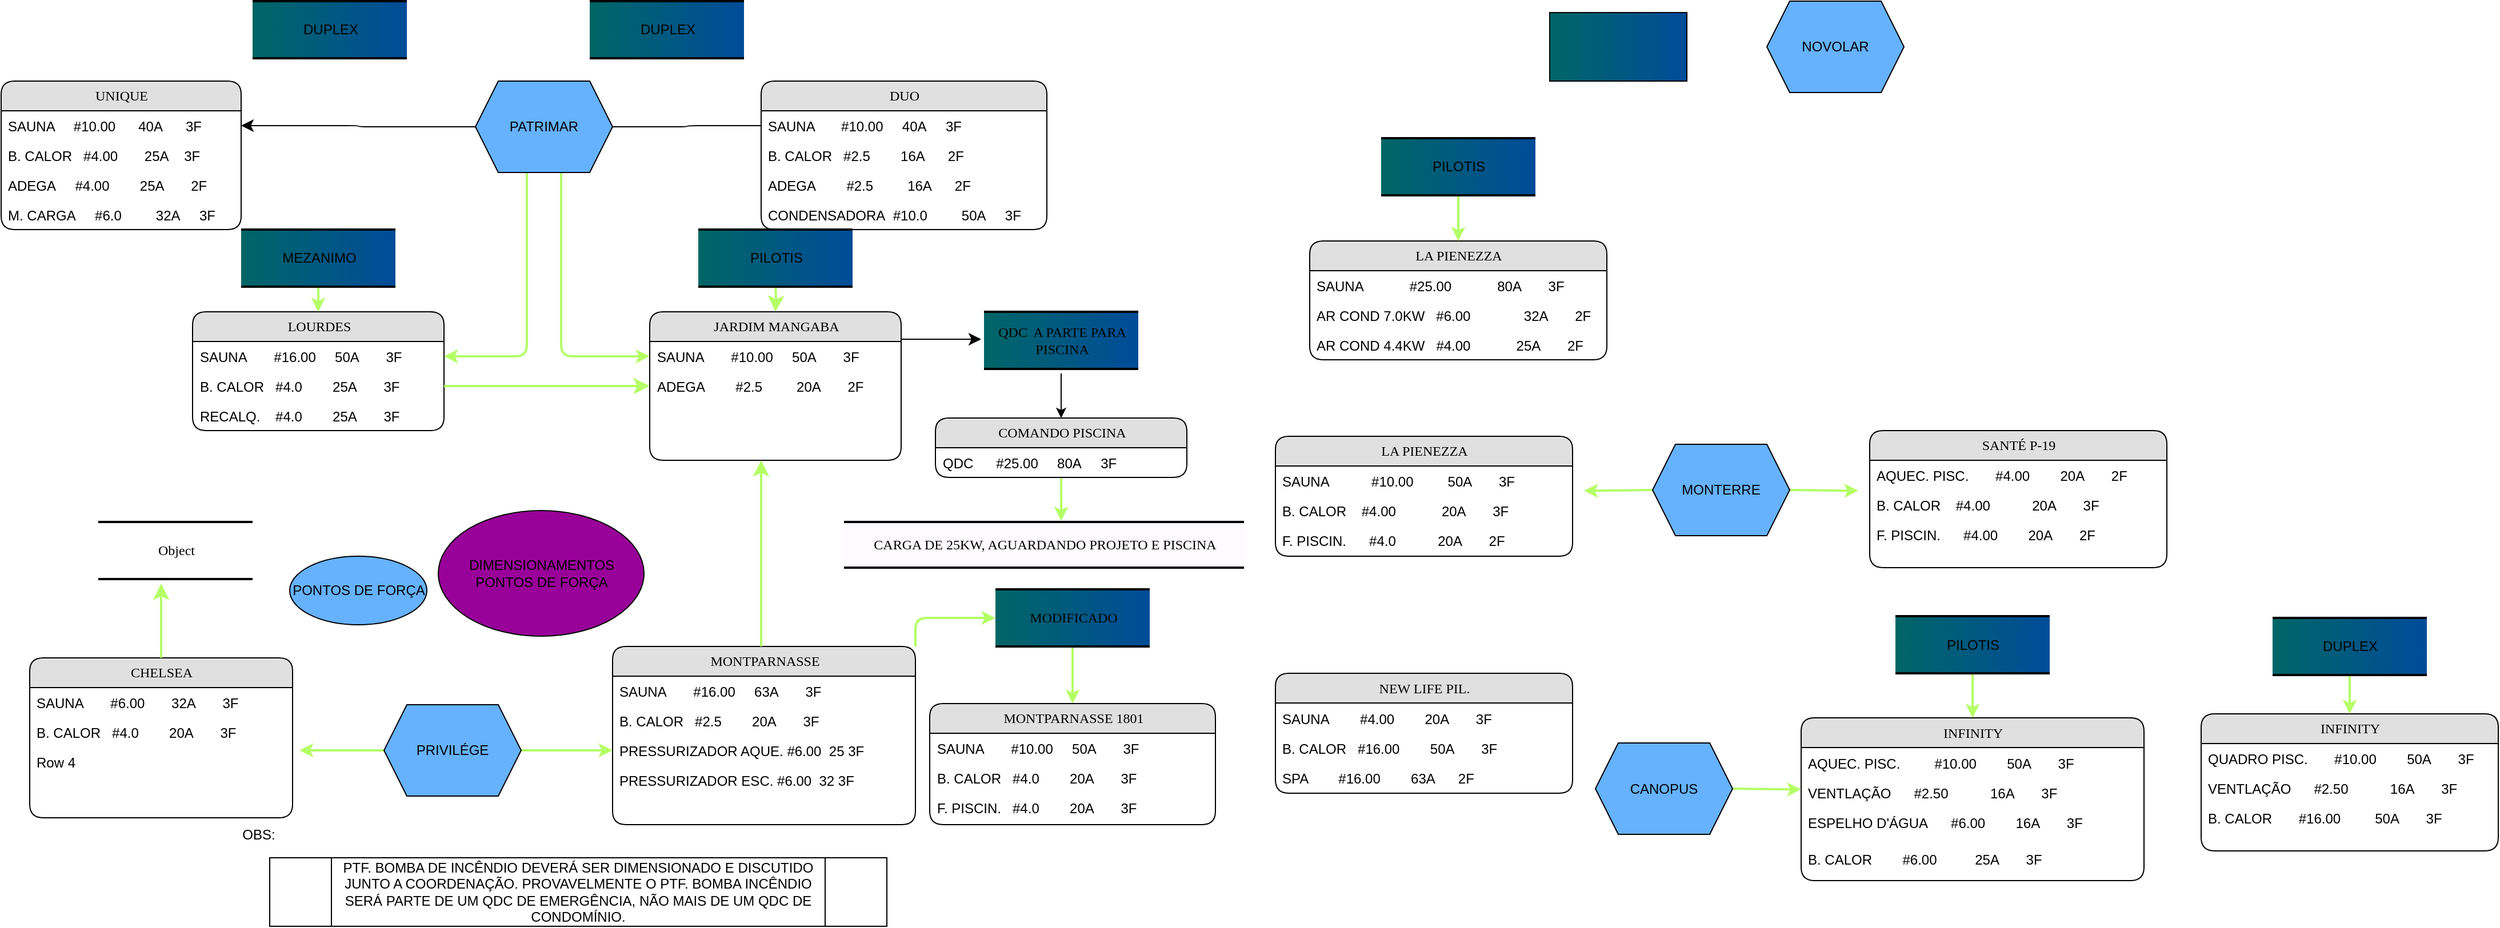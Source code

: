<mxfile version="20.3.6" type="github">
  <diagram name="Page-1" id="b520641d-4fe3-3701-9064-5fc419738815">
    <mxGraphModel dx="1382" dy="774" grid="1" gridSize="10" guides="1" tooltips="1" connect="1" arrows="1" fold="1" page="1" pageScale="1" pageWidth="1100" pageHeight="850" background="none" math="0" shadow="0">
      <root>
        <mxCell id="0" />
        <mxCell id="1" parent="0" />
        <mxCell id="2debaab0fafb2da2-10" value="Object" style="html=1;rounded=0;shadow=0;comic=0;labelBackgroundColor=none;strokeWidth=2;fontFamily=Verdana;fontSize=12;align=center;shape=mxgraph.ios7ui.horLines;fontColor=#000000;" parent="1" vertex="1">
          <mxGeometry x="90" y="476" width="135" height="50" as="geometry" />
        </mxCell>
        <mxCell id="21ea969265ad0168-10" value="DUO" style="swimlane;html=1;fontStyle=0;childLayout=stackLayout;horizontal=1;startSize=26;fillColor=#e0e0e0;horizontalStack=0;resizeParent=1;resizeLast=0;collapsible=1;marginBottom=0;swimlaneFillColor=#ffffff;align=center;rounded=1;shadow=0;comic=0;labelBackgroundColor=none;strokeWidth=1;fontFamily=Verdana;fontSize=12;fontColor=#000000;" parent="1" vertex="1">
          <mxGeometry x="670" y="90" width="250" height="130" as="geometry" />
        </mxCell>
        <mxCell id="21ea969265ad0168-11" value="SAUNA&lt;span style=&quot;&quot;&gt; &lt;/span&gt;&amp;nbsp; &amp;nbsp; &amp;nbsp;&lt;span style=&quot;&quot;&gt;&amp;nbsp;&lt;/span&gt;#10.00&amp;nbsp; &amp;nbsp; &amp;nbsp;40A&amp;nbsp;&lt;span style=&quot;white-space: pre;&quot;&gt; &lt;/span&gt;&amp;nbsp;&amp;nbsp;&lt;span style=&quot;&quot;&gt; &lt;/span&gt;3F" style="text;html=1;strokeColor=none;fillColor=none;spacingLeft=4;spacingRight=4;whiteSpace=wrap;overflow=hidden;rotatable=0;points=[[0,0.5],[1,0.5]];portConstraint=eastwest;fontColor=#000000;" parent="21ea969265ad0168-10" vertex="1">
          <mxGeometry y="26" width="250" height="26" as="geometry" />
        </mxCell>
        <mxCell id="21ea969265ad0168-12" value="B. CALOR&amp;nbsp; &amp;nbsp;#2.5&amp;nbsp; &amp;nbsp; &amp;nbsp; &amp;nbsp; 16A&lt;span style=&quot;&quot;&gt;&amp;nbsp; &amp;nbsp; &amp;nbsp; 2&lt;/span&gt;F" style="text;html=1;strokeColor=none;fillColor=none;spacingLeft=4;spacingRight=4;whiteSpace=wrap;overflow=hidden;rotatable=0;points=[[0,0.5],[1,0.5]];portConstraint=eastwest;fontColor=#000000;" parent="21ea969265ad0168-10" vertex="1">
          <mxGeometry y="52" width="250" height="26" as="geometry" />
        </mxCell>
        <mxCell id="21ea969265ad0168-52" value="ADEGA&amp;nbsp;&lt;span style=&quot;&quot;&gt;&amp;nbsp; &amp;nbsp; &amp;nbsp; &amp;nbsp;&lt;/span&gt;&lt;span style=&quot;&quot;&gt;&lt;/span&gt;#2.5&amp;nbsp; &amp;nbsp; &amp;nbsp; &amp;nbsp; &amp;nbsp;16A&amp;nbsp; &amp;nbsp; &amp;nbsp; 2F" style="text;html=1;strokeColor=none;fillColor=none;spacingLeft=4;spacingRight=4;whiteSpace=wrap;overflow=hidden;rotatable=0;points=[[0,0.5],[1,0.5]];portConstraint=eastwest;fontColor=#000000;" parent="21ea969265ad0168-10" vertex="1">
          <mxGeometry y="78" width="250" height="26" as="geometry" />
        </mxCell>
        <mxCell id="21ea969265ad0168-13" value="CONDENSADORA&amp;nbsp;&lt;span style=&quot;&quot;&gt; &lt;/span&gt;#10.0&amp;nbsp; &amp;nbsp; &amp;nbsp; &amp;nbsp; &amp;nbsp;50A&amp;nbsp; &amp;nbsp; &amp;nbsp;3F" style="text;html=1;strokeColor=none;fillColor=none;spacingLeft=4;spacingRight=4;whiteSpace=wrap;overflow=hidden;rotatable=0;points=[[0,0.5],[1,0.5]];portConstraint=eastwest;fontColor=#000000;" parent="21ea969265ad0168-10" vertex="1">
          <mxGeometry y="104" width="250" height="26" as="geometry" />
        </mxCell>
        <mxCell id="21ea969265ad0168-6" value="UNIQUE" style="swimlane;html=1;fontStyle=0;childLayout=stackLayout;horizontal=1;startSize=26;fillColor=#e0e0e0;horizontalStack=0;resizeParent=1;resizeLast=0;collapsible=1;marginBottom=0;swimlaneFillColor=#ffffff;align=center;rounded=1;shadow=0;comic=0;labelBackgroundColor=none;strokeWidth=1;fontFamily=Verdana;fontSize=12;fontColor=#000000;" parent="1" vertex="1">
          <mxGeometry x="5" y="90" width="210" height="130" as="geometry">
            <mxRectangle x="160" y="74" width="90" height="30" as="alternateBounds" />
          </mxGeometry>
        </mxCell>
        <mxCell id="21ea969265ad0168-7" value="SAUNA&lt;span style=&quot;white-space: pre;&quot;&gt; &lt;/span&gt;&amp;nbsp;&lt;span style=&quot;white-space: pre;&quot;&gt; &lt;/span&gt;&lt;span style=&quot;white-space: pre;&quot;&gt; &lt;/span&gt;&lt;span style=&quot;white-space: pre;&quot;&gt; &lt;/span&gt;#10.00&amp;nbsp; &amp;nbsp; &amp;nbsp; 40A&amp;nbsp; &amp;nbsp; &amp;nbsp;&lt;span style=&quot;white-space: pre;&quot;&gt; &lt;/span&gt;3F" style="text;html=1;strokeColor=none;fillColor=none;spacingLeft=4;spacingRight=4;whiteSpace=wrap;overflow=hidden;rotatable=0;points=[[0,0.5],[1,0.5]];portConstraint=eastwest;fontColor=#000000;" parent="21ea969265ad0168-6" vertex="1">
          <mxGeometry y="26" width="210" height="26" as="geometry" />
        </mxCell>
        <mxCell id="21ea969265ad0168-8" value="B. CALOR&lt;span style=&quot;white-space: pre;&quot;&gt; &lt;span style=&quot;white-space: pre;&quot;&gt; &lt;/span&gt; &lt;/span&gt;#4.00&amp;nbsp; &amp;nbsp;&lt;span style=&quot;white-space: pre;&quot;&gt; &lt;/span&gt;&amp;nbsp; &amp;nbsp;25A&amp;nbsp;&lt;span style=&quot;white-space: pre;&quot;&gt;  &lt;span style=&quot;white-space: pre;&quot;&gt; &lt;/span&gt;&lt;/span&gt;3F" style="text;html=1;strokeColor=none;fillColor=none;spacingLeft=4;spacingRight=4;whiteSpace=wrap;overflow=hidden;rotatable=0;points=[[0,0.5],[1,0.5]];portConstraint=eastwest;fontColor=#000000;" parent="21ea969265ad0168-6" vertex="1">
          <mxGeometry y="52" width="210" height="26" as="geometry" />
        </mxCell>
        <mxCell id="21ea969265ad0168-9" value="ADEGA&amp;nbsp;&lt;span style=&quot;white-space: pre;&quot;&gt; &lt;span style=&quot;white-space: pre;&quot;&gt; &lt;/span&gt;&lt;span style=&quot;white-space: pre;&quot;&gt; &lt;/span&gt;&lt;/span&gt;&lt;span style=&quot;white-space: pre;&quot;&gt; &lt;/span&gt;#4.00&amp;nbsp; &amp;nbsp; &amp;nbsp; &amp;nbsp; 25A&amp;nbsp; &amp;nbsp; &amp;nbsp; &amp;nbsp;2F" style="text;html=1;strokeColor=none;fillColor=none;spacingLeft=4;spacingRight=4;whiteSpace=wrap;overflow=hidden;rotatable=0;points=[[0,0.5],[1,0.5]];portConstraint=eastwest;fontColor=#000000;" parent="21ea969265ad0168-6" vertex="1">
          <mxGeometry y="78" width="210" height="26" as="geometry" />
        </mxCell>
        <mxCell id="iB148q3Q0pq7KRZTCYRV-2" value="M. CARGA&amp;nbsp;&lt;span style=&quot;white-space: pre;&quot;&gt; &lt;/span&gt;&amp;nbsp;&lt;span style=&quot;white-space: pre;&quot;&gt; &lt;/span&gt;&amp;nbsp;#6.0&amp;nbsp; &amp;nbsp; &amp;nbsp;&lt;span style=&quot;white-space: pre;&quot;&gt; &lt;/span&gt;&amp;nbsp; &amp;nbsp;32A&amp;nbsp; &amp;nbsp; &lt;span style=&quot;white-space: pre;&quot;&gt; &lt;/span&gt;3F" style="text;html=1;strokeColor=none;fillColor=none;spacingLeft=4;spacingRight=4;whiteSpace=wrap;overflow=hidden;rotatable=0;points=[[0,0.5],[1,0.5]];portConstraint=eastwest;fontColor=#000000;" parent="21ea969265ad0168-6" vertex="1">
          <mxGeometry y="104" width="210" height="26" as="geometry" />
        </mxCell>
        <mxCell id="21ea969265ad0168-14" value="LOURDES" style="swimlane;html=1;fontStyle=0;childLayout=stackLayout;horizontal=1;startSize=26;fillColor=#e0e0e0;horizontalStack=0;resizeParent=1;resizeLast=0;collapsible=1;marginBottom=0;swimlaneFillColor=#ffffff;align=center;rounded=1;shadow=0;comic=0;labelBackgroundColor=none;strokeWidth=1;fontFamily=Verdana;fontSize=12;fontColor=#000000;" parent="1" vertex="1">
          <mxGeometry x="172.5" y="292" width="220" height="104" as="geometry" />
        </mxCell>
        <mxCell id="21ea969265ad0168-15" value="SAUNA&amp;nbsp;&amp;nbsp; &amp;nbsp; &amp;nbsp;&amp;nbsp;#16.00&amp;nbsp; &amp;nbsp; &amp;nbsp;50A&amp;nbsp;&amp;nbsp;&amp;nbsp; &amp;nbsp; &amp;nbsp;3F" style="text;html=1;strokeColor=none;fillColor=none;spacingLeft=4;spacingRight=4;whiteSpace=wrap;overflow=hidden;rotatable=0;points=[[0,0.5],[1,0.5]];portConstraint=eastwest;fontColor=#000000;" parent="21ea969265ad0168-14" vertex="1">
          <mxGeometry y="26" width="220" height="26" as="geometry" />
        </mxCell>
        <mxCell id="21ea969265ad0168-16" value="B. CALOR&amp;nbsp; &amp;nbsp;#4.0&amp;nbsp; &amp;nbsp; &amp;nbsp; &amp;nbsp; 25A&amp;nbsp; &amp;nbsp; &amp;nbsp; &amp;nbsp;3F" style="text;html=1;strokeColor=none;fillColor=none;spacingLeft=4;spacingRight=4;whiteSpace=wrap;overflow=hidden;rotatable=0;points=[[0,0.5],[1,0.5]];portConstraint=eastwest;fontColor=#000000;" parent="21ea969265ad0168-14" vertex="1">
          <mxGeometry y="52" width="220" height="26" as="geometry" />
        </mxCell>
        <mxCell id="21ea969265ad0168-17" value="RECALQ.&amp;nbsp; &amp;nbsp; #4.0&amp;nbsp; &amp;nbsp; &amp;nbsp; &amp;nbsp; 25A&amp;nbsp; &amp;nbsp; &amp;nbsp; &amp;nbsp;3F" style="text;html=1;strokeColor=none;fillColor=none;spacingLeft=4;spacingRight=4;whiteSpace=wrap;overflow=hidden;rotatable=0;points=[[0,0.5],[1,0.5]];portConstraint=eastwest;fontColor=#000000;" parent="21ea969265ad0168-14" vertex="1">
          <mxGeometry y="78" width="220" height="26" as="geometry" />
        </mxCell>
        <mxCell id="21ea969265ad0168-18" value="CHELSEA" style="swimlane;html=1;fontStyle=0;childLayout=stackLayout;horizontal=1;startSize=26;fillColor=#e0e0e0;horizontalStack=0;resizeParent=1;resizeLast=0;collapsible=1;marginBottom=0;swimlaneFillColor=#ffffff;align=center;rounded=1;shadow=0;comic=0;labelBackgroundColor=none;strokeWidth=1;fontFamily=Verdana;fontSize=12;fontColor=#000000;" parent="1" vertex="1">
          <mxGeometry x="30" y="595" width="230" height="140" as="geometry" />
        </mxCell>
        <mxCell id="21ea969265ad0168-20" value="SAUNA&amp;nbsp;&amp;nbsp; &amp;nbsp; &amp;nbsp;&amp;nbsp;#6.00&amp;nbsp; &amp;nbsp; &amp;nbsp; &amp;nbsp;32A&amp;nbsp;&amp;nbsp;&amp;nbsp; &amp;nbsp; &amp;nbsp;3F" style="text;html=1;strokeColor=none;fillColor=none;spacingLeft=4;spacingRight=4;whiteSpace=wrap;overflow=hidden;rotatable=0;points=[[0,0.5],[1,0.5]];portConstraint=eastwest;fontColor=#000000;" parent="21ea969265ad0168-18" vertex="1">
          <mxGeometry y="26" width="230" height="26" as="geometry" />
        </mxCell>
        <mxCell id="21ea969265ad0168-51" value="B. CALOR&amp;nbsp; &amp;nbsp;#4.0&amp;nbsp; &amp;nbsp; &amp;nbsp; &amp;nbsp; 20A&amp;nbsp; &amp;nbsp; &amp;nbsp; &amp;nbsp;3F" style="text;html=1;strokeColor=none;fillColor=none;spacingLeft=4;spacingRight=4;whiteSpace=wrap;overflow=hidden;rotatable=0;points=[[0,0.5],[1,0.5]];portConstraint=eastwest;fontColor=#000000;" parent="21ea969265ad0168-18" vertex="1">
          <mxGeometry y="52" width="230" height="26" as="geometry" />
        </mxCell>
        <mxCell id="21ea969265ad0168-21" value="Row 4" style="text;html=1;strokeColor=none;fillColor=none;spacingLeft=4;spacingRight=4;whiteSpace=wrap;overflow=hidden;rotatable=0;points=[[0,0.5],[1,0.5]];portConstraint=eastwest;fontColor=#000000;" parent="21ea969265ad0168-18" vertex="1">
          <mxGeometry y="78" width="230" height="26" as="geometry" />
        </mxCell>
        <mxCell id="ODSwBIh967FiHDvE5To--2" style="text;html=1;strokeColor=none;fillColor=none;spacingLeft=4;spacingRight=4;whiteSpace=wrap;overflow=hidden;rotatable=0;points=[[0,0.5],[1,0.5]];portConstraint=eastwest;fontColor=#000000;" parent="21ea969265ad0168-18" vertex="1">
          <mxGeometry y="104" width="230" height="26" as="geometry" />
        </mxCell>
        <mxCell id="21ea969265ad0168-22" value="JARDIM MANGABA" style="swimlane;html=1;fontStyle=0;childLayout=stackLayout;horizontal=1;startSize=26;fillColor=#e0e0e0;horizontalStack=0;resizeParent=1;resizeLast=0;collapsible=1;marginBottom=0;swimlaneFillColor=#ffffff;align=center;rounded=1;shadow=0;comic=0;labelBackgroundColor=none;strokeWidth=1;fontFamily=Verdana;fontSize=12;fontColor=#000000;" parent="1" vertex="1">
          <mxGeometry x="572.5" y="292" width="220" height="130" as="geometry" />
        </mxCell>
        <mxCell id="21ea969265ad0168-23" value="SAUNA&amp;nbsp;&amp;nbsp; &amp;nbsp; &amp;nbsp;&amp;nbsp;#10.00&amp;nbsp; &amp;nbsp; &amp;nbsp;50A&amp;nbsp;&lt;span style=&quot;&quot;&gt; &lt;/span&gt;&amp;nbsp; &amp;nbsp; &amp;nbsp;3F" style="text;html=1;strokeColor=none;fillColor=none;spacingLeft=4;spacingRight=4;whiteSpace=wrap;overflow=hidden;rotatable=0;points=[[0,0.5],[1,0.5]];portConstraint=eastwest;fontColor=#000000;" parent="21ea969265ad0168-22" vertex="1">
          <mxGeometry y="26" width="220" height="26" as="geometry" />
        </mxCell>
        <mxCell id="acACqqO5Qa5gXnCJQmCN-5" value="ADEGA&amp;nbsp;&amp;nbsp; &amp;nbsp; &amp;nbsp; &amp;nbsp;#2.5&amp;nbsp; &amp;nbsp; &amp;nbsp; &amp;nbsp; &amp;nbsp;20A&amp;nbsp; &amp;nbsp; &amp;nbsp; &amp;nbsp;2F" style="text;html=1;strokeColor=none;fillColor=none;spacingLeft=4;spacingRight=4;whiteSpace=wrap;overflow=hidden;rotatable=0;points=[[0,0.5],[1,0.5]];portConstraint=eastwest;fontColor=#000000;" parent="21ea969265ad0168-22" vertex="1">
          <mxGeometry y="52" width="220" height="26" as="geometry" />
        </mxCell>
        <mxCell id="acACqqO5Qa5gXnCJQmCN-22" value="CARRO ELET.&amp;nbsp; #4.0&amp;nbsp; &amp;nbsp;32A&amp;nbsp; &amp;nbsp; &amp;nbsp; 2F" style="text;html=1;strokeColor=none;fillColor=none;spacingLeft=4;spacingRight=4;whiteSpace=wrap;overflow=hidden;rotatable=0;points=[[0,0.5],[1,0.5]];portConstraint=eastwest;fontColor=#000000;" parent="21ea969265ad0168-22" vertex="1">
          <mxGeometry y="78" width="220" height="4" as="geometry" />
        </mxCell>
        <mxCell id="acACqqO5Qa5gXnCJQmCN-23" style="text;html=1;strokeColor=none;fillColor=none;spacingLeft=4;spacingRight=4;whiteSpace=wrap;overflow=hidden;rotatable=0;points=[[0,0.5],[1,0.5]];portConstraint=eastwest;fontColor=#000000;" parent="21ea969265ad0168-22" vertex="1">
          <mxGeometry y="82" width="220" height="26" as="geometry" />
        </mxCell>
        <mxCell id="SfAEeaAkZnoSVuUluzx7-2" style="edgeStyle=orthogonalEdgeStyle;shape=connector;rounded=1;jumpStyle=sharp;orthogonalLoop=1;jettySize=auto;html=1;exitX=1;exitY=0;exitDx=0;exitDy=0;labelBackgroundColor=default;strokeColor=#B3FF66;strokeWidth=2;fontFamily=Helvetica;fontSize=11;fontColor=default;endArrow=classic;" edge="1" parent="1" source="21ea969265ad0168-26" target="21ea969265ad0168-30">
          <mxGeometry relative="1" as="geometry" />
        </mxCell>
        <mxCell id="21ea969265ad0168-26" value="MONTPARNASSE" style="swimlane;html=1;fontStyle=0;childLayout=stackLayout;horizontal=1;startSize=26;fillColor=#e0e0e0;horizontalStack=0;resizeParent=1;resizeLast=0;collapsible=1;marginBottom=0;swimlaneFillColor=#ffffff;align=center;rounded=1;shadow=0;comic=0;labelBackgroundColor=none;strokeWidth=1;fontFamily=Verdana;fontSize=12;fontColor=#000000;" parent="1" vertex="1">
          <mxGeometry x="540" y="585" width="265" height="156" as="geometry" />
        </mxCell>
        <mxCell id="21ea969265ad0168-27" value="SAUNA&amp;nbsp;&amp;nbsp; &amp;nbsp; &amp;nbsp;&amp;nbsp;#16.00&amp;nbsp; &amp;nbsp; &amp;nbsp;63A&amp;nbsp;&amp;nbsp;&amp;nbsp; &amp;nbsp; &amp;nbsp;3F" style="text;html=1;strokeColor=none;fillColor=none;spacingLeft=4;spacingRight=4;whiteSpace=wrap;overflow=hidden;rotatable=0;points=[[0,0.5],[1,0.5]];portConstraint=eastwest;fontColor=#000000;" parent="21ea969265ad0168-26" vertex="1">
          <mxGeometry y="26" width="265" height="26" as="geometry" />
        </mxCell>
        <mxCell id="21ea969265ad0168-28" value="B. CALOR&amp;nbsp; &amp;nbsp;#2.5&amp;nbsp; &amp;nbsp; &amp;nbsp; &amp;nbsp; 20A&amp;nbsp; &amp;nbsp; &amp;nbsp; &amp;nbsp;3F" style="text;html=1;strokeColor=none;fillColor=none;spacingLeft=4;spacingRight=4;whiteSpace=wrap;overflow=hidden;rotatable=0;points=[[0,0.5],[1,0.5]];portConstraint=eastwest;fontColor=#000000;" parent="21ea969265ad0168-26" vertex="1">
          <mxGeometry y="52" width="265" height="26" as="geometry" />
        </mxCell>
        <mxCell id="21ea969265ad0168-29" value="PRESSURIZADOR AQUE. #6.00&amp;nbsp; 25 3F" style="text;html=1;strokeColor=none;fillColor=none;spacingLeft=4;spacingRight=4;whiteSpace=wrap;overflow=hidden;rotatable=0;points=[[0,0.5],[1,0.5]];portConstraint=eastwest;fontColor=#000000;" parent="21ea969265ad0168-26" vertex="1">
          <mxGeometry y="78" width="265" height="26" as="geometry" />
        </mxCell>
        <mxCell id="ODSwBIh967FiHDvE5To--3" value="PRESSURIZADOR ESC. #6.00&amp;nbsp; 32 3F" style="text;html=1;strokeColor=none;fillColor=none;spacingLeft=4;spacingRight=4;whiteSpace=wrap;overflow=hidden;rotatable=0;points=[[0,0.5],[1,0.5]];portConstraint=eastwest;fontColor=#000000;" parent="21ea969265ad0168-26" vertex="1">
          <mxGeometry y="104" width="265" height="26" as="geometry" />
        </mxCell>
        <mxCell id="ODSwBIh967FiHDvE5To--4" style="text;html=1;strokeColor=none;fillColor=none;spacingLeft=4;spacingRight=4;whiteSpace=wrap;overflow=hidden;rotatable=0;points=[[0,0.5],[1,0.5]];portConstraint=eastwest;fontColor=#000000;" parent="21ea969265ad0168-26" vertex="1">
          <mxGeometry y="130" width="265" height="26" as="geometry" />
        </mxCell>
        <mxCell id="SfAEeaAkZnoSVuUluzx7-9" style="edgeStyle=orthogonalEdgeStyle;shape=connector;rounded=1;jumpStyle=sharp;orthogonalLoop=1;jettySize=auto;html=1;entryX=0.5;entryY=0;entryDx=0;entryDy=0;labelBackgroundColor=default;strokeColor=#B3FF66;strokeWidth=2;fontFamily=Helvetica;fontSize=11;fontColor=default;endArrow=classic;" edge="1" parent="1" source="21ea969265ad0168-30" target="SfAEeaAkZnoSVuUluzx7-3">
          <mxGeometry relative="1" as="geometry" />
        </mxCell>
        <mxCell id="21ea969265ad0168-30" value="MODIFICADO" style="html=1;rounded=0;shadow=0;comic=0;labelBackgroundColor=none;strokeWidth=2;fontFamily=Verdana;fontSize=12;align=center;shape=mxgraph.ios7ui.horLines;fontColor=#000000;fillColor=#006666;gradientColor=#004C99;gradientDirection=east;" parent="1" vertex="1">
          <mxGeometry x="875" y="535" width="135" height="50" as="geometry" />
        </mxCell>
        <mxCell id="21ea969265ad0168-31" style="edgeStyle=none;html=1;labelBackgroundColor=default;startFill=0;startSize=8;endFill=1;endSize=8;fontFamily=Helvetica;fontSize=11;fontColor=default;strokeColor=#B3FF66;strokeWidth=2;" parent="1" source="21ea969265ad0168-18" edge="1">
          <mxGeometry relative="1" as="geometry">
            <mxPoint x="145" y="530" as="targetPoint" />
          </mxGeometry>
        </mxCell>
        <mxCell id="21ea969265ad0168-37" style="edgeStyle=orthogonalEdgeStyle;html=1;labelBackgroundColor=default;startFill=0;startSize=8;endFill=1;endSize=8;fontFamily=Helvetica;fontSize=11;fontColor=default;strokeColor=#B3FF66;strokeWidth=2;" parent="1" source="21ea969265ad0168-26" target="21ea969265ad0168-22" edge="1">
          <mxGeometry relative="1" as="geometry">
            <Array as="points">
              <mxPoint x="670" y="540" />
              <mxPoint x="670" y="540" />
            </Array>
          </mxGeometry>
        </mxCell>
        <mxCell id="21ea969265ad0168-38" style="edgeStyle=orthogonalEdgeStyle;html=1;labelBackgroundColor=default;startFill=0;startSize=8;endFill=1;endSize=8;fontFamily=Helvetica;fontSize=11;fontColor=default;startArrow=none;strokeColor=#B3FF66;strokeWidth=2;" parent="1" target="21ea969265ad0168-22" edge="1">
          <mxGeometry relative="1" as="geometry">
            <mxPoint x="682.5" y="266" as="sourcePoint" />
          </mxGeometry>
        </mxCell>
        <mxCell id="21ea969265ad0168-40" style="edgeStyle=orthogonalEdgeStyle;html=1;exitX=0;exitY=0.5;entryX=1;entryY=0.5;labelBackgroundColor=none;startFill=0;startSize=8;endFill=1;endSize=8;fontFamily=Verdana;fontSize=12;fontColor=#000000;startArrow=none;" parent="1" source="acACqqO5Qa5gXnCJQmCN-2" target="21ea969265ad0168-7" edge="1">
          <mxGeometry relative="1" as="geometry" />
        </mxCell>
        <mxCell id="21ea969265ad0168-42" style="edgeStyle=orthogonalEdgeStyle;html=1;exitX=1;exitY=0.5;entryX=0;entryY=0.5;labelBackgroundColor=default;startFill=0;startSize=8;endFill=1;endSize=8;fontFamily=Helvetica;fontSize=11;fontColor=default;strokeColor=#B3FF66;strokeWidth=2;" parent="1" source="21ea969265ad0168-16" edge="1">
          <mxGeometry relative="1" as="geometry">
            <Array as="points" />
            <mxPoint x="572.5" y="357" as="targetPoint" />
          </mxGeometry>
        </mxCell>
        <mxCell id="21ea969265ad0168-43" style="edgeStyle=orthogonalEdgeStyle;html=1;labelBackgroundColor=none;startFill=0;startSize=8;endFill=1;endSize=8;fontFamily=Verdana;fontSize=12;fontColor=#000000;" parent="1" edge="1">
          <mxGeometry relative="1" as="geometry">
            <mxPoint x="862.5" y="316" as="targetPoint" />
            <mxPoint x="792.5" y="316" as="sourcePoint" />
          </mxGeometry>
        </mxCell>
        <mxCell id="iB148q3Q0pq7KRZTCYRV-3" value="DIMENSIONAMENTOS&lt;br&gt;PONTOS DE FORÇA" style="ellipse;whiteSpace=wrap;html=1;fontColor=#000000;fillColor=#990099;" parent="1" vertex="1">
          <mxGeometry x="387.5" y="466" width="180" height="110" as="geometry" />
        </mxCell>
        <mxCell id="SfAEeaAkZnoSVuUluzx7-26" style="edgeStyle=orthogonalEdgeStyle;shape=connector;rounded=1;jumpStyle=sharp;orthogonalLoop=1;jettySize=auto;html=1;exitX=0.375;exitY=1;exitDx=0;exitDy=0;entryX=1;entryY=0.5;entryDx=0;entryDy=0;labelBackgroundColor=default;strokeColor=#B3FF66;strokeWidth=2;fontFamily=Helvetica;fontSize=11;fontColor=default;endArrow=classic;" edge="1" parent="1" source="acACqqO5Qa5gXnCJQmCN-2" target="21ea969265ad0168-15">
          <mxGeometry relative="1" as="geometry" />
        </mxCell>
        <mxCell id="SfAEeaAkZnoSVuUluzx7-27" style="edgeStyle=orthogonalEdgeStyle;shape=connector;rounded=1;jumpStyle=sharp;orthogonalLoop=1;jettySize=auto;html=1;exitX=0.625;exitY=1;exitDx=0;exitDy=0;entryX=0;entryY=0.5;entryDx=0;entryDy=0;labelBackgroundColor=default;strokeColor=#B3FF66;strokeWidth=2;fontFamily=Helvetica;fontSize=11;fontColor=default;endArrow=classic;" edge="1" parent="1" source="acACqqO5Qa5gXnCJQmCN-2" target="21ea969265ad0168-23">
          <mxGeometry relative="1" as="geometry" />
        </mxCell>
        <mxCell id="acACqqO5Qa5gXnCJQmCN-12" value="PONTOS DE FORÇA" style="ellipse;whiteSpace=wrap;html=1;fontColor=#000000;fillColor=#66B2FF;" parent="1" vertex="1">
          <mxGeometry x="257.5" y="506" width="120" height="60" as="geometry" />
        </mxCell>
        <mxCell id="acACqqO5Qa5gXnCJQmCN-19" style="edgeStyle=orthogonalEdgeStyle;rounded=0;orthogonalLoop=1;jettySize=auto;html=1;exitX=0.5;exitY=1;exitDx=0;exitDy=0;entryX=0.5;entryY=0;entryDx=0;entryDy=0;fontColor=#000000;" parent="1" target="acACqqO5Qa5gXnCJQmCN-15" edge="1">
          <mxGeometry relative="1" as="geometry">
            <mxPoint x="932.5" y="346" as="sourcePoint" />
          </mxGeometry>
        </mxCell>
        <mxCell id="SfAEeaAkZnoSVuUluzx7-16" style="edgeStyle=orthogonalEdgeStyle;shape=connector;rounded=1;jumpStyle=sharp;orthogonalLoop=1;jettySize=auto;html=1;entryX=0.543;entryY=-0.025;entryDx=0;entryDy=0;entryPerimeter=0;labelBackgroundColor=default;strokeColor=#B3FF66;strokeWidth=2;fontFamily=Helvetica;fontSize=11;fontColor=default;endArrow=classic;" edge="1" parent="1" source="acACqqO5Qa5gXnCJQmCN-15" target="acACqqO5Qa5gXnCJQmCN-20">
          <mxGeometry relative="1" as="geometry" />
        </mxCell>
        <mxCell id="acACqqO5Qa5gXnCJQmCN-15" value="COMANDO PISCINA" style="swimlane;html=1;fontStyle=0;childLayout=stackLayout;horizontal=1;startSize=26;fillColor=#e0e0e0;horizontalStack=0;resizeParent=1;resizeLast=0;collapsible=1;marginBottom=0;swimlaneFillColor=#ffffff;align=center;rounded=1;shadow=0;comic=0;labelBackgroundColor=none;strokeWidth=1;fontFamily=Verdana;fontSize=12;fontColor=#000000;" parent="1" vertex="1">
          <mxGeometry x="822.5" y="385" width="220" height="52" as="geometry" />
        </mxCell>
        <mxCell id="acACqqO5Qa5gXnCJQmCN-16" value="QDC&amp;nbsp; &amp;nbsp; &amp;nbsp; #25.00&amp;nbsp; &amp;nbsp; &amp;nbsp;80A&amp;nbsp;&lt;span style=&quot;&quot;&gt; &lt;/span&gt;&amp;nbsp;&amp;nbsp;&amp;nbsp;3F" style="text;html=1;strokeColor=none;fillColor=none;spacingLeft=4;spacingRight=4;whiteSpace=wrap;overflow=hidden;rotatable=0;points=[[0,0.5],[1,0.5]];portConstraint=eastwest;fontColor=#000000;" parent="acACqqO5Qa5gXnCJQmCN-15" vertex="1">
          <mxGeometry y="26" width="220" height="26" as="geometry" />
        </mxCell>
        <mxCell id="acACqqO5Qa5gXnCJQmCN-20" value="CARGA DE 25KW, AGUARDANDO PROJETO E PISCINA" style="html=1;rounded=0;shadow=0;comic=0;labelBackgroundColor=none;strokeWidth=2;fontFamily=Verdana;fontSize=12;align=center;shape=mxgraph.ios7ui.horLines;fontColor=#000000;fillColor=#FFFAFD;" parent="1" vertex="1">
          <mxGeometry x="742.5" y="476" width="350" height="40" as="geometry" />
        </mxCell>
        <mxCell id="SfAEeaAkZnoSVuUluzx7-17" style="edgeStyle=orthogonalEdgeStyle;shape=connector;rounded=1;jumpStyle=sharp;orthogonalLoop=1;jettySize=auto;html=1;exitX=1;exitY=0.5;exitDx=0;exitDy=0;entryX=0;entryY=0.5;entryDx=0;entryDy=0;labelBackgroundColor=default;strokeColor=#B3FF66;strokeWidth=2;fontFamily=Helvetica;fontSize=11;fontColor=default;endArrow=classic;" edge="1" parent="1" source="ODSwBIh967FiHDvE5To--1" target="21ea969265ad0168-29">
          <mxGeometry relative="1" as="geometry" />
        </mxCell>
        <mxCell id="SfAEeaAkZnoSVuUluzx7-19" style="edgeStyle=orthogonalEdgeStyle;shape=connector;rounded=1;jumpStyle=sharp;orthogonalLoop=1;jettySize=auto;html=1;exitX=0;exitY=0.5;exitDx=0;exitDy=0;entryX=1.026;entryY=0.115;entryDx=0;entryDy=0;entryPerimeter=0;labelBackgroundColor=default;strokeColor=#B3FF66;strokeWidth=2;fontFamily=Helvetica;fontSize=11;fontColor=default;endArrow=classic;" edge="1" parent="1" source="ODSwBIh967FiHDvE5To--1" target="21ea969265ad0168-21">
          <mxGeometry relative="1" as="geometry" />
        </mxCell>
        <mxCell id="ODSwBIh967FiHDvE5To--1" value="PRIVILÉGE" style="shape=hexagon;perimeter=hexagonPerimeter2;whiteSpace=wrap;html=1;fixedSize=1;fontColor=#000000;fillColor=#66B2FF;" parent="1" vertex="1">
          <mxGeometry x="340" y="636" width="120" height="80" as="geometry" />
        </mxCell>
        <mxCell id="ODSwBIh967FiHDvE5To--6" value="PTF. BOMBA DE INCÊNDIO DEVERÁ SER DIMENSIONADO E DISCUTIDO JUNTO A COORDENAÇÃO. PROVAVELMENTE O PTF. BOMBA INCÊNDIO SERÁ PARTE DE UM QDC DE EMERGÊNCIA, NÃO MAIS DE UM QDC DE CONDOMÍNIO." style="shape=process;whiteSpace=wrap;html=1;backgroundOutline=1;" parent="1" vertex="1">
          <mxGeometry x="240" y="770" width="540" height="60" as="geometry" />
        </mxCell>
        <mxCell id="ODSwBIh967FiHDvE5To--7" value="OBS:" style="text;html=1;align=center;verticalAlign=middle;resizable=0;points=[];autosize=1;strokeColor=none;fillColor=none;" parent="1" vertex="1">
          <mxGeometry x="205" y="735" width="50" height="30" as="geometry" />
        </mxCell>
        <mxCell id="SfAEeaAkZnoSVuUluzx7-3" value="MONTPARNASSE 1801" style="swimlane;html=1;fontStyle=0;childLayout=stackLayout;horizontal=1;startSize=26;fillColor=#e0e0e0;horizontalStack=0;resizeParent=1;resizeLast=0;collapsible=1;marginBottom=0;swimlaneFillColor=#ffffff;align=center;rounded=1;shadow=0;comic=0;labelBackgroundColor=none;strokeWidth=1;fontFamily=Verdana;fontSize=12;fontColor=#000000;" vertex="1" parent="1">
          <mxGeometry x="817.5" y="635" width="250" height="106" as="geometry" />
        </mxCell>
        <mxCell id="SfAEeaAkZnoSVuUluzx7-4" value="SAUNA&amp;nbsp;&amp;nbsp; &amp;nbsp; &amp;nbsp;&amp;nbsp;#10.00&amp;nbsp; &amp;nbsp; &amp;nbsp;50A&amp;nbsp;&amp;nbsp;&amp;nbsp; &amp;nbsp; &amp;nbsp;3F" style="text;html=1;strokeColor=none;fillColor=none;spacingLeft=4;spacingRight=4;whiteSpace=wrap;overflow=hidden;rotatable=0;points=[[0,0.5],[1,0.5]];portConstraint=eastwest;fontColor=#000000;" vertex="1" parent="SfAEeaAkZnoSVuUluzx7-3">
          <mxGeometry y="26" width="250" height="26" as="geometry" />
        </mxCell>
        <mxCell id="SfAEeaAkZnoSVuUluzx7-5" value="B. CALOR&amp;nbsp; &amp;nbsp;#4.0&amp;nbsp; &amp;nbsp; &amp;nbsp; &amp;nbsp; 20A&amp;nbsp; &amp;nbsp; &amp;nbsp; &amp;nbsp;3F" style="text;html=1;strokeColor=none;fillColor=none;spacingLeft=4;spacingRight=4;whiteSpace=wrap;overflow=hidden;rotatable=0;points=[[0,0.5],[1,0.5]];portConstraint=eastwest;fontColor=#000000;" vertex="1" parent="SfAEeaAkZnoSVuUluzx7-3">
          <mxGeometry y="52" width="250" height="26" as="geometry" />
        </mxCell>
        <mxCell id="SfAEeaAkZnoSVuUluzx7-6" value="F. PISCIN.&amp;nbsp; &amp;nbsp;#4.0&amp;nbsp; &amp;nbsp; &amp;nbsp; &amp;nbsp; 20A&amp;nbsp; &amp;nbsp; &amp;nbsp; &amp;nbsp;3F" style="text;html=1;strokeColor=none;fillColor=none;spacingLeft=4;spacingRight=4;whiteSpace=wrap;overflow=hidden;rotatable=0;points=[[0,0.5],[1,0.5]];portConstraint=eastwest;fontColor=#000000;" vertex="1" parent="SfAEeaAkZnoSVuUluzx7-3">
          <mxGeometry y="78" width="250" height="26" as="geometry" />
        </mxCell>
        <mxCell id="SfAEeaAkZnoSVuUluzx7-10" value="NEW LIFE PIL." style="swimlane;html=1;fontStyle=0;childLayout=stackLayout;horizontal=1;startSize=26;fillColor=#e0e0e0;horizontalStack=0;resizeParent=1;resizeLast=0;collapsible=1;marginBottom=0;swimlaneFillColor=#ffffff;align=center;rounded=1;shadow=0;comic=0;labelBackgroundColor=none;strokeWidth=1;fontFamily=Verdana;fontSize=12;fontColor=#000000;" vertex="1" parent="1">
          <mxGeometry x="1120" y="608.5" width="260" height="105" as="geometry">
            <mxRectangle x="1120" y="608.5" width="130" height="30" as="alternateBounds" />
          </mxGeometry>
        </mxCell>
        <mxCell id="SfAEeaAkZnoSVuUluzx7-11" value="SAUNA&amp;nbsp; &amp;nbsp; &amp;nbsp; &amp;nbsp; #4.00&amp;nbsp; &amp;nbsp; &amp;nbsp;&lt;span style=&quot;white-space: pre;&quot;&gt;	&lt;/span&gt;&amp;nbsp; 20A&amp;nbsp;&amp;nbsp;&amp;nbsp; &amp;nbsp; &amp;nbsp;3F" style="text;html=1;strokeColor=none;fillColor=none;spacingLeft=4;spacingRight=4;whiteSpace=wrap;overflow=hidden;rotatable=0;points=[[0,0.5],[1,0.5]];portConstraint=eastwest;fontColor=#000000;" vertex="1" parent="SfAEeaAkZnoSVuUluzx7-10">
          <mxGeometry y="26" width="260" height="26" as="geometry" />
        </mxCell>
        <mxCell id="SfAEeaAkZnoSVuUluzx7-12" value="B. CALOR&amp;nbsp; &amp;nbsp;#16.00&amp;nbsp; &amp;nbsp; &amp;nbsp; &amp;nbsp; 50A&amp;nbsp; &amp;nbsp; &amp;nbsp; &amp;nbsp;3F" style="text;html=1;strokeColor=none;fillColor=none;spacingLeft=4;spacingRight=4;whiteSpace=wrap;overflow=hidden;rotatable=0;points=[[0,0.5],[1,0.5]];portConstraint=eastwest;fontColor=#000000;" vertex="1" parent="SfAEeaAkZnoSVuUluzx7-10">
          <mxGeometry y="52" width="260" height="26" as="geometry" />
        </mxCell>
        <mxCell id="SfAEeaAkZnoSVuUluzx7-13" value="SPA&lt;span style=&quot;white-space: pre;&quot;&gt;	&lt;/span&gt;&lt;span style=&quot;white-space: pre;&quot;&gt;	&lt;/span&gt;&amp;nbsp; &amp;nbsp; &amp;nbsp; #16.00&amp;nbsp; &amp;nbsp; &amp;nbsp; &amp;nbsp; 63A&amp;nbsp; &amp;nbsp; &amp;nbsp; 2F&amp;nbsp;" style="text;html=1;strokeColor=none;fillColor=none;spacingLeft=4;spacingRight=4;whiteSpace=wrap;overflow=hidden;rotatable=0;points=[[0,0.5],[1,0.5]];portConstraint=eastwest;fontColor=#000000;" vertex="1" parent="SfAEeaAkZnoSVuUluzx7-10">
          <mxGeometry y="78" width="260" height="26" as="geometry" />
        </mxCell>
        <mxCell id="SfAEeaAkZnoSVuUluzx7-20" value="&lt;span style=&quot;&quot;&gt;QDC&amp;nbsp; A PARTE PARA &lt;br&gt;PISCINA&lt;/span&gt;" style="html=1;rounded=0;shadow=0;comic=0;labelBackgroundColor=none;strokeWidth=2;fontFamily=Verdana;fontSize=12;align=center;shape=mxgraph.ios7ui.horLines;fontColor=#000000;fillColor=#006666;gradientColor=#004C99;gradientDirection=east;" vertex="1" parent="1">
          <mxGeometry x="865" y="292" width="135" height="50" as="geometry" />
        </mxCell>
        <mxCell id="SfAEeaAkZnoSVuUluzx7-21" value="&lt;span style=&quot;font-family: Helvetica;&quot;&gt;PILOTIS&lt;/span&gt;" style="html=1;rounded=0;shadow=0;comic=0;labelBackgroundColor=none;strokeWidth=2;fontFamily=Verdana;fontSize=12;align=center;shape=mxgraph.ios7ui.horLines;fontColor=#000000;fillColor=#006666;gradientColor=#004C99;gradientDirection=east;" vertex="1" parent="1">
          <mxGeometry x="615" y="220" width="135" height="50" as="geometry" />
        </mxCell>
        <mxCell id="SfAEeaAkZnoSVuUluzx7-23" style="edgeStyle=orthogonalEdgeStyle;shape=connector;rounded=1;jumpStyle=sharp;orthogonalLoop=1;jettySize=auto;html=1;entryX=0.5;entryY=0;entryDx=0;entryDy=0;labelBackgroundColor=default;strokeColor=#B3FF66;strokeWidth=2;fontFamily=Helvetica;fontSize=11;fontColor=default;endArrow=classic;" edge="1" parent="1" source="SfAEeaAkZnoSVuUluzx7-22" target="21ea969265ad0168-14">
          <mxGeometry relative="1" as="geometry" />
        </mxCell>
        <mxCell id="SfAEeaAkZnoSVuUluzx7-22" value="&lt;span style=&quot;font-family: Helvetica;&quot;&gt;MEZANIMO&lt;/span&gt;" style="html=1;rounded=0;shadow=0;comic=0;labelBackgroundColor=none;strokeWidth=2;fontFamily=Verdana;fontSize=12;align=center;shape=mxgraph.ios7ui.horLines;fontColor=#000000;fillColor=#006666;gradientColor=#004C99;gradientDirection=east;" vertex="1" parent="1">
          <mxGeometry x="215" y="220" width="135" height="50" as="geometry" />
        </mxCell>
        <mxCell id="SfAEeaAkZnoSVuUluzx7-24" value="&lt;span style=&quot;font-family: Helvetica;&quot;&gt;DUPLEX&lt;/span&gt;" style="html=1;rounded=0;shadow=0;comic=0;labelBackgroundColor=none;strokeWidth=2;fontFamily=Verdana;fontSize=12;align=center;shape=mxgraph.ios7ui.horLines;fontColor=#000000;fillColor=#006666;gradientColor=#004C99;gradientDirection=east;" vertex="1" parent="1">
          <mxGeometry x="225" y="20" width="135" height="50" as="geometry" />
        </mxCell>
        <mxCell id="SfAEeaAkZnoSVuUluzx7-25" value="&lt;span style=&quot;font-family: Helvetica;&quot;&gt;DUPLEX&lt;/span&gt;" style="html=1;rounded=0;shadow=0;comic=0;labelBackgroundColor=none;strokeWidth=2;fontFamily=Verdana;fontSize=12;align=center;shape=mxgraph.ios7ui.horLines;fontColor=#000000;fillColor=#006666;gradientColor=#004C99;gradientDirection=east;" vertex="1" parent="1">
          <mxGeometry x="520" y="20" width="135" height="50" as="geometry" />
        </mxCell>
        <mxCell id="acACqqO5Qa5gXnCJQmCN-2" value="PATRIMAR" style="shape=hexagon;perimeter=hexagonPerimeter2;whiteSpace=wrap;html=1;fixedSize=1;fontColor=#000000;fillColor=#66B2FF;" parent="1" vertex="1">
          <mxGeometry x="420" y="90" width="120" height="80" as="geometry" />
        </mxCell>
        <mxCell id="SfAEeaAkZnoSVuUluzx7-28" value="" style="edgeStyle=orthogonalEdgeStyle;html=1;exitX=0;exitY=0.5;entryX=1;entryY=0.5;labelBackgroundColor=none;startFill=0;startSize=8;endFill=1;endSize=8;fontFamily=Verdana;fontSize=12;fontColor=#000000;endArrow=none;" edge="1" parent="1" source="21ea969265ad0168-11" target="acACqqO5Qa5gXnCJQmCN-2">
          <mxGeometry relative="1" as="geometry">
            <mxPoint x="670" y="129" as="sourcePoint" />
            <mxPoint x="215" y="129" as="targetPoint" />
          </mxGeometry>
        </mxCell>
        <mxCell id="SfAEeaAkZnoSVuUluzx7-29" value="SANTÉ P-19" style="swimlane;html=1;fontStyle=0;childLayout=stackLayout;horizontal=1;startSize=26;fillColor=#e0e0e0;horizontalStack=0;resizeParent=1;resizeLast=0;collapsible=1;marginBottom=0;swimlaneFillColor=#ffffff;align=center;rounded=1;shadow=0;comic=0;labelBackgroundColor=none;strokeWidth=1;fontFamily=Verdana;fontSize=12;fontColor=#000000;" vertex="1" parent="1">
          <mxGeometry x="1640" y="396" width="260" height="120" as="geometry" />
        </mxCell>
        <mxCell id="SfAEeaAkZnoSVuUluzx7-30" value="AQUEC. PISC.&amp;nbsp; &amp;nbsp; &amp;nbsp; &amp;nbsp;#4.00&amp;nbsp; &amp;nbsp; &amp;nbsp;&lt;span style=&quot;white-space: pre;&quot;&gt;	&lt;/span&gt;&amp;nbsp; 20A&amp;nbsp; &amp;nbsp; &amp;nbsp; &amp;nbsp;2F" style="text;html=1;strokeColor=none;fillColor=none;spacingLeft=4;spacingRight=4;whiteSpace=wrap;overflow=hidden;rotatable=0;points=[[0,0.5],[1,0.5]];portConstraint=eastwest;fontColor=#000000;" vertex="1" parent="SfAEeaAkZnoSVuUluzx7-29">
          <mxGeometry y="26" width="260" height="26" as="geometry" />
        </mxCell>
        <mxCell id="SfAEeaAkZnoSVuUluzx7-31" value="B. CALOR&amp;nbsp;&lt;span style=&quot;white-space: pre;&quot;&gt;	&lt;/span&gt;&lt;span style=&quot;white-space: pre;&quot;&gt;	&lt;/span&gt;&amp;nbsp;#4.00&amp;nbsp; &amp;nbsp; &amp;nbsp; &amp;nbsp; &lt;span style=&quot;white-space: pre;&quot;&gt;	&lt;/span&gt;&amp;nbsp; 20A&amp;nbsp; &amp;nbsp; &amp;nbsp; &amp;nbsp;3F" style="text;html=1;strokeColor=none;fillColor=none;spacingLeft=4;spacingRight=4;whiteSpace=wrap;overflow=hidden;rotatable=0;points=[[0,0.5],[1,0.5]];portConstraint=eastwest;fontColor=#000000;" vertex="1" parent="SfAEeaAkZnoSVuUluzx7-29">
          <mxGeometry y="52" width="260" height="26" as="geometry" />
        </mxCell>
        <mxCell id="SfAEeaAkZnoSVuUluzx7-32" value="F. PISCIN.&amp;nbsp; &amp;nbsp;&lt;span style=&quot;white-space: pre;&quot;&gt;	&lt;/span&gt;&lt;span style=&quot;white-space: pre;&quot;&gt;	&lt;/span&gt;&amp;nbsp;#4.00&amp;nbsp; &amp;nbsp; &amp;nbsp;&lt;span style=&quot;white-space: pre;&quot;&gt;	&lt;/span&gt;&amp;nbsp;&amp;nbsp;20A&amp;nbsp; &amp;nbsp; &amp;nbsp; &amp;nbsp;2F" style="text;html=1;strokeColor=none;fillColor=none;spacingLeft=4;spacingRight=4;whiteSpace=wrap;overflow=hidden;rotatable=0;points=[[0,0.5],[1,0.5]];portConstraint=eastwest;fontColor=#000000;" vertex="1" parent="SfAEeaAkZnoSVuUluzx7-29">
          <mxGeometry y="78" width="260" height="42" as="geometry" />
        </mxCell>
        <mxCell id="SfAEeaAkZnoSVuUluzx7-48" style="edgeStyle=orthogonalEdgeStyle;shape=connector;rounded=1;jumpStyle=sharp;orthogonalLoop=1;jettySize=auto;html=1;labelBackgroundColor=default;strokeColor=#B3FF66;strokeWidth=2;fontFamily=Helvetica;fontSize=11;fontColor=default;endArrow=classic;" edge="1" parent="1" source="SfAEeaAkZnoSVuUluzx7-33">
          <mxGeometry relative="1" as="geometry">
            <mxPoint x="1630" y="448.5" as="targetPoint" />
          </mxGeometry>
        </mxCell>
        <mxCell id="SfAEeaAkZnoSVuUluzx7-49" style="edgeStyle=orthogonalEdgeStyle;shape=connector;rounded=1;jumpStyle=sharp;orthogonalLoop=1;jettySize=auto;html=1;labelBackgroundColor=default;strokeColor=#B3FF66;strokeWidth=2;fontFamily=Helvetica;fontSize=11;fontColor=default;endArrow=classic;" edge="1" parent="1" source="SfAEeaAkZnoSVuUluzx7-33">
          <mxGeometry relative="1" as="geometry">
            <mxPoint x="1390" y="448.5" as="targetPoint" />
          </mxGeometry>
        </mxCell>
        <mxCell id="SfAEeaAkZnoSVuUluzx7-33" value="MONTERRE" style="shape=hexagon;perimeter=hexagonPerimeter2;whiteSpace=wrap;html=1;fixedSize=1;fontColor=#000000;fillColor=#66B2FF;" vertex="1" parent="1">
          <mxGeometry x="1450" y="408" width="120" height="80" as="geometry" />
        </mxCell>
        <mxCell id="SfAEeaAkZnoSVuUluzx7-34" value="LA PIENEZZA" style="swimlane;html=1;fontStyle=0;childLayout=stackLayout;horizontal=1;startSize=26;fillColor=#e0e0e0;horizontalStack=0;resizeParent=1;resizeLast=0;collapsible=1;marginBottom=0;swimlaneFillColor=#ffffff;align=center;rounded=1;shadow=0;comic=0;labelBackgroundColor=none;strokeWidth=1;fontFamily=Verdana;fontSize=12;fontColor=#000000;" vertex="1" parent="1">
          <mxGeometry x="1120" y="401" width="260" height="105" as="geometry">
            <mxRectangle x="1120" y="401" width="120" height="30" as="alternateBounds" />
          </mxGeometry>
        </mxCell>
        <mxCell id="SfAEeaAkZnoSVuUluzx7-35" value="SAUNA&amp;nbsp;&amp;nbsp; &amp;nbsp; &amp;nbsp;&amp;nbsp;&lt;span style=&quot;white-space: pre;&quot;&gt;	&lt;/span&gt;&amp;nbsp;&lt;span style=&quot;white-space: pre;&quot;&gt;	&lt;/span&gt;&amp;nbsp;#10.00&amp;nbsp; &amp;nbsp; &amp;nbsp;&lt;span style=&quot;white-space: pre;&quot;&gt;	&lt;/span&gt;&amp;nbsp; &amp;nbsp;50A&amp;nbsp;&amp;nbsp;&amp;nbsp; &amp;nbsp; &amp;nbsp;3F" style="text;html=1;strokeColor=none;fillColor=none;spacingLeft=4;spacingRight=4;whiteSpace=wrap;overflow=hidden;rotatable=0;points=[[0,0.5],[1,0.5]];portConstraint=eastwest;fontColor=#000000;" vertex="1" parent="SfAEeaAkZnoSVuUluzx7-34">
          <mxGeometry y="26" width="260" height="26" as="geometry" />
        </mxCell>
        <mxCell id="SfAEeaAkZnoSVuUluzx7-36" value="B. CALOR&amp;nbsp;&lt;span style=&quot;white-space: pre;&quot;&gt;	&lt;/span&gt;&lt;span style=&quot;white-space: pre;&quot;&gt;	&lt;/span&gt;&amp;nbsp;#4.00&amp;nbsp; &amp;nbsp; &amp;nbsp; &amp;nbsp; &lt;span style=&quot;white-space: pre;&quot;&gt;	&lt;/span&gt;&amp;nbsp; &amp;nbsp;20A&amp;nbsp; &amp;nbsp; &amp;nbsp; &amp;nbsp;3F" style="text;html=1;strokeColor=none;fillColor=none;spacingLeft=4;spacingRight=4;whiteSpace=wrap;overflow=hidden;rotatable=0;points=[[0,0.5],[1,0.5]];portConstraint=eastwest;fontColor=#000000;" vertex="1" parent="SfAEeaAkZnoSVuUluzx7-34">
          <mxGeometry y="52" width="260" height="26" as="geometry" />
        </mxCell>
        <mxCell id="SfAEeaAkZnoSVuUluzx7-37" value="F. PISCIN.&amp;nbsp; &amp;nbsp;&lt;span style=&quot;white-space: pre;&quot;&gt;	&lt;/span&gt;&lt;span style=&quot;white-space: pre;&quot;&gt;	&lt;/span&gt;&amp;nbsp;#4.0&amp;nbsp; &amp;nbsp; &amp;nbsp; &lt;span style=&quot;white-space: pre;&quot;&gt;	&lt;/span&gt;&lt;span style=&quot;white-space: pre;&quot;&gt;	&lt;/span&gt;&amp;nbsp; &amp;nbsp;20A&amp;nbsp; &amp;nbsp; &amp;nbsp; &amp;nbsp;2F" style="text;html=1;strokeColor=none;fillColor=none;spacingLeft=4;spacingRight=4;whiteSpace=wrap;overflow=hidden;rotatable=0;points=[[0,0.5],[1,0.5]];portConstraint=eastwest;fontColor=#000000;" vertex="1" parent="SfAEeaAkZnoSVuUluzx7-34">
          <mxGeometry y="78" width="260" height="26" as="geometry" />
        </mxCell>
        <mxCell id="SfAEeaAkZnoSVuUluzx7-39" value="" style="whiteSpace=wrap;html=1;fontFamily=Helvetica;fontSize=11;fontColor=default;fillColor=#006666;gradientColor=#004C99;gradientDirection=east;" vertex="1" parent="1">
          <mxGeometry x="1360" y="30" width="120" height="60" as="geometry" />
        </mxCell>
        <mxCell id="SfAEeaAkZnoSVuUluzx7-40" value="NOVOLAR" style="shape=hexagon;perimeter=hexagonPerimeter2;whiteSpace=wrap;html=1;fixedSize=1;fontColor=#000000;fillColor=#66B2FF;" vertex="1" parent="1">
          <mxGeometry x="1550" y="20" width="120" height="80" as="geometry" />
        </mxCell>
        <mxCell id="SfAEeaAkZnoSVuUluzx7-41" value="LA PIENEZZA" style="swimlane;html=1;fontStyle=0;childLayout=stackLayout;horizontal=1;startSize=26;fillColor=#e0e0e0;horizontalStack=0;resizeParent=1;resizeLast=0;collapsible=1;marginBottom=0;swimlaneFillColor=#ffffff;align=center;rounded=1;shadow=0;comic=0;labelBackgroundColor=none;strokeWidth=1;fontFamily=Verdana;fontSize=12;fontColor=#000000;" vertex="1" parent="1">
          <mxGeometry x="1150" y="230" width="260" height="104" as="geometry" />
        </mxCell>
        <mxCell id="SfAEeaAkZnoSVuUluzx7-42" value="SAUNA&amp;nbsp; &amp;nbsp; &amp;nbsp; &amp;nbsp; &lt;span style=&quot;white-space: pre;&quot;&gt;	&lt;/span&gt;&lt;span style=&quot;white-space: pre;&quot;&gt;	&lt;/span&gt;&amp;nbsp;&amp;nbsp;#25.00&amp;nbsp; &amp;nbsp; &amp;nbsp; &amp;nbsp; &amp;nbsp;&lt;span style=&quot;&quot;&gt;	&lt;/span&gt;&amp;nbsp; 80A&amp;nbsp;&amp;nbsp;&amp;nbsp; &amp;nbsp; &amp;nbsp;3F" style="text;html=1;strokeColor=none;fillColor=none;spacingLeft=4;spacingRight=4;whiteSpace=wrap;overflow=hidden;rotatable=0;points=[[0,0.5],[1,0.5]];portConstraint=eastwest;fontColor=#000000;" vertex="1" parent="SfAEeaAkZnoSVuUluzx7-41">
          <mxGeometry y="26" width="260" height="26" as="geometry" />
        </mxCell>
        <mxCell id="SfAEeaAkZnoSVuUluzx7-43" value="AR COND 7.0KW&amp;nbsp; &amp;nbsp;#6.00&amp;nbsp; &amp;nbsp; &amp;nbsp; &amp;nbsp; &amp;nbsp; &amp;nbsp; &amp;nbsp; 32A&amp;nbsp; &amp;nbsp; &amp;nbsp; &amp;nbsp;2F" style="text;html=1;strokeColor=none;fillColor=none;spacingLeft=4;spacingRight=4;whiteSpace=wrap;overflow=hidden;rotatable=0;points=[[0,0.5],[1,0.5]];portConstraint=eastwest;fontColor=#000000;" vertex="1" parent="SfAEeaAkZnoSVuUluzx7-41">
          <mxGeometry y="52" width="260" height="26" as="geometry" />
        </mxCell>
        <mxCell id="SfAEeaAkZnoSVuUluzx7-44" value="AR COND 4.4KW&lt;span style=&quot;&quot;&gt;	&lt;/span&gt;&amp;nbsp; #4.00&amp;nbsp; &amp;nbsp; &amp;nbsp;&amp;nbsp;&lt;span style=&quot;&quot;&gt;	&lt;/span&gt;&lt;span style=&quot;&quot;&gt;	&lt;/span&gt;&amp;nbsp;&lt;span style=&quot;white-space: pre;&quot;&gt;	&lt;/span&gt;&amp;nbsp; &amp;nbsp;25A&amp;nbsp; &amp;nbsp; &amp;nbsp; &amp;nbsp;2F" style="text;html=1;strokeColor=none;fillColor=none;spacingLeft=4;spacingRight=4;whiteSpace=wrap;overflow=hidden;rotatable=0;points=[[0,0.5],[1,0.5]];portConstraint=eastwest;fontColor=#000000;" vertex="1" parent="SfAEeaAkZnoSVuUluzx7-41">
          <mxGeometry y="78" width="260" height="26" as="geometry" />
        </mxCell>
        <mxCell id="SfAEeaAkZnoSVuUluzx7-47" style="edgeStyle=orthogonalEdgeStyle;shape=connector;rounded=1;jumpStyle=sharp;orthogonalLoop=1;jettySize=auto;html=1;labelBackgroundColor=default;strokeColor=#B3FF66;strokeWidth=2;fontFamily=Helvetica;fontSize=11;fontColor=default;endArrow=classic;" edge="1" parent="1" source="SfAEeaAkZnoSVuUluzx7-46" target="SfAEeaAkZnoSVuUluzx7-41">
          <mxGeometry relative="1" as="geometry" />
        </mxCell>
        <mxCell id="SfAEeaAkZnoSVuUluzx7-46" value="&lt;span style=&quot;font-family: Helvetica;&quot;&gt;PILOTIS&lt;/span&gt;" style="html=1;rounded=0;shadow=0;comic=0;labelBackgroundColor=none;strokeWidth=2;fontFamily=Verdana;fontSize=12;align=center;shape=mxgraph.ios7ui.horLines;fontColor=#000000;fillColor=#006666;gradientColor=#004C99;gradientDirection=east;" vertex="1" parent="1">
          <mxGeometry x="1212.5" y="140" width="135" height="50" as="geometry" />
        </mxCell>
        <mxCell id="SfAEeaAkZnoSVuUluzx7-53" value="INFINITY" style="swimlane;html=1;fontStyle=0;childLayout=stackLayout;horizontal=1;startSize=26;fillColor=#e0e0e0;horizontalStack=0;resizeParent=1;resizeLast=0;collapsible=1;marginBottom=0;swimlaneFillColor=#ffffff;align=center;rounded=1;shadow=0;comic=0;labelBackgroundColor=none;strokeWidth=1;fontFamily=Verdana;fontSize=12;fontColor=#000000;" vertex="1" parent="1">
          <mxGeometry x="1580" y="647.5" width="300" height="142.5" as="geometry" />
        </mxCell>
        <mxCell id="SfAEeaAkZnoSVuUluzx7-54" value="AQUEC. PISC.&amp;nbsp; &amp;nbsp; &amp;nbsp; &lt;span style=&quot;white-space: pre;&quot;&gt;	&lt;/span&gt;&lt;span style=&quot;white-space: pre;&quot;&gt;	&lt;/span&gt;&amp;nbsp;#10.00&amp;nbsp; &amp;nbsp; &amp;nbsp;&lt;span style=&quot;white-space: pre;&quot;&gt;	&lt;/span&gt;&amp;nbsp; 50A&amp;nbsp; &amp;nbsp; &amp;nbsp; &amp;nbsp;3F" style="text;html=1;strokeColor=none;fillColor=none;spacingLeft=4;spacingRight=4;whiteSpace=wrap;overflow=hidden;rotatable=0;points=[[0,0.5],[1,0.5]];portConstraint=eastwest;fontColor=#000000;" vertex="1" parent="SfAEeaAkZnoSVuUluzx7-53">
          <mxGeometry y="26" width="300" height="26" as="geometry" />
        </mxCell>
        <mxCell id="SfAEeaAkZnoSVuUluzx7-55" value="VENTLAÇÃO&amp;nbsp;&lt;span style=&quot;white-space: pre;&quot;&gt;	&lt;/span&gt;&amp;nbsp;&lt;span style=&quot;white-space: pre;&quot;&gt;	&lt;/span&gt;&lt;span style=&quot;white-space: pre;&quot;&gt;	&lt;/span&gt;&amp;nbsp;#2.50&amp;nbsp; &amp;nbsp; &amp;nbsp; &amp;nbsp; &lt;span style=&quot;white-space: pre;&quot;&gt;	&lt;/span&gt;&amp;nbsp; 16A&amp;nbsp; &amp;nbsp; &amp;nbsp; &amp;nbsp;3F" style="text;html=1;strokeColor=none;fillColor=none;spacingLeft=4;spacingRight=4;whiteSpace=wrap;overflow=hidden;rotatable=0;points=[[0,0.5],[1,0.5]];portConstraint=eastwest;fontColor=#000000;" vertex="1" parent="SfAEeaAkZnoSVuUluzx7-53">
          <mxGeometry y="52" width="300" height="26" as="geometry" />
        </mxCell>
        <mxCell id="SfAEeaAkZnoSVuUluzx7-56" value="ESPELHO D&#39;ÁGUA&amp;nbsp; &amp;nbsp;&lt;span style=&quot;white-space: pre;&quot;&gt;	&lt;/span&gt;&lt;span style=&quot;white-space: pre;&quot;&gt;	&lt;/span&gt;&amp;nbsp;#6.00&amp;nbsp; &amp;nbsp; &amp;nbsp;&lt;span style=&quot;white-space: pre;&quot;&gt;	&lt;/span&gt;&amp;nbsp; 16A&amp;nbsp; &amp;nbsp; &amp;nbsp; &amp;nbsp;3F" style="text;html=1;strokeColor=none;fillColor=none;spacingLeft=4;spacingRight=4;whiteSpace=wrap;overflow=hidden;rotatable=0;points=[[0,0.5],[1,0.5]];portConstraint=eastwest;fontColor=#000000;" vertex="1" parent="SfAEeaAkZnoSVuUluzx7-53">
          <mxGeometry y="78" width="300" height="32" as="geometry" />
        </mxCell>
        <mxCell id="SfAEeaAkZnoSVuUluzx7-67" value="B. CALOR&amp;nbsp; &amp;nbsp;&lt;span style=&quot;white-space: pre;&quot;&gt;	&lt;/span&gt;&lt;span style=&quot;white-space: pre;&quot;&gt;	&lt;/span&gt;&lt;span style=&quot;white-space: pre;&quot;&gt;	&lt;/span&gt;&lt;span style=&quot;white-space: pre;&quot;&gt;	&lt;/span&gt;&amp;nbsp;#6.00&amp;nbsp; &amp;nbsp; &amp;nbsp; &amp;nbsp;&lt;span style=&quot;white-space: pre;&quot;&gt;	&lt;/span&gt;&amp;nbsp; 25A&amp;nbsp; &amp;nbsp; &amp;nbsp; &amp;nbsp;3F" style="text;html=1;strokeColor=none;fillColor=none;spacingLeft=4;spacingRight=4;whiteSpace=wrap;overflow=hidden;rotatable=0;points=[[0,0.5],[1,0.5]];portConstraint=eastwest;fontColor=#000000;" vertex="1" parent="SfAEeaAkZnoSVuUluzx7-53">
          <mxGeometry y="110" width="300" height="30" as="geometry" />
        </mxCell>
        <mxCell id="SfAEeaAkZnoSVuUluzx7-57" style="edgeStyle=orthogonalEdgeStyle;shape=connector;rounded=1;jumpStyle=sharp;orthogonalLoop=1;jettySize=auto;html=1;labelBackgroundColor=default;strokeColor=#B3FF66;strokeWidth=2;fontFamily=Helvetica;fontSize=11;fontColor=default;endArrow=classic;" edge="1" parent="1" source="SfAEeaAkZnoSVuUluzx7-58">
          <mxGeometry relative="1" as="geometry">
            <mxPoint x="1580" y="710" as="targetPoint" />
          </mxGeometry>
        </mxCell>
        <mxCell id="SfAEeaAkZnoSVuUluzx7-58" value="CANOPUS" style="shape=hexagon;perimeter=hexagonPerimeter2;whiteSpace=wrap;html=1;fixedSize=1;fontColor=#000000;fillColor=#66B2FF;" vertex="1" parent="1">
          <mxGeometry x="1400" y="669.5" width="120" height="80" as="geometry" />
        </mxCell>
        <mxCell id="SfAEeaAkZnoSVuUluzx7-60" style="edgeStyle=orthogonalEdgeStyle;shape=connector;rounded=1;jumpStyle=sharp;orthogonalLoop=1;jettySize=auto;html=1;entryX=0.5;entryY=0;entryDx=0;entryDy=0;labelBackgroundColor=default;strokeColor=#B3FF66;strokeWidth=2;fontFamily=Helvetica;fontSize=11;fontColor=default;endArrow=classic;" edge="1" parent="1" source="SfAEeaAkZnoSVuUluzx7-59" target="SfAEeaAkZnoSVuUluzx7-53">
          <mxGeometry relative="1" as="geometry" />
        </mxCell>
        <mxCell id="SfAEeaAkZnoSVuUluzx7-59" value="&lt;span style=&quot;font-family: Helvetica;&quot;&gt;PILOTIS&lt;/span&gt;" style="html=1;rounded=0;shadow=0;comic=0;labelBackgroundColor=none;strokeWidth=2;fontFamily=Verdana;fontSize=12;align=center;shape=mxgraph.ios7ui.horLines;fontColor=#000000;fillColor=#006666;gradientColor=#004C99;gradientDirection=east;" vertex="1" parent="1">
          <mxGeometry x="1662.5" y="558.5" width="135" height="50" as="geometry" />
        </mxCell>
        <mxCell id="SfAEeaAkZnoSVuUluzx7-61" value="INFINITY" style="swimlane;html=1;fontStyle=0;childLayout=stackLayout;horizontal=1;startSize=26;fillColor=#e0e0e0;horizontalStack=0;resizeParent=1;resizeLast=0;collapsible=1;marginBottom=0;swimlaneFillColor=#ffffff;align=center;rounded=1;shadow=0;comic=0;labelBackgroundColor=none;strokeWidth=1;fontFamily=Verdana;fontSize=12;fontColor=#000000;" vertex="1" parent="1">
          <mxGeometry x="1930" y="644" width="260" height="120" as="geometry" />
        </mxCell>
        <mxCell id="SfAEeaAkZnoSVuUluzx7-62" value="QUADRO PISC.&amp;nbsp; &amp;nbsp; &amp;nbsp; &amp;nbsp;#10.00&amp;nbsp; &amp;nbsp; &amp;nbsp;&lt;span style=&quot;white-space: pre;&quot;&gt;	&lt;/span&gt;&amp;nbsp; 50A&amp;nbsp; &amp;nbsp; &amp;nbsp; &amp;nbsp;3F" style="text;html=1;strokeColor=none;fillColor=none;spacingLeft=4;spacingRight=4;whiteSpace=wrap;overflow=hidden;rotatable=0;points=[[0,0.5],[1,0.5]];portConstraint=eastwest;fontColor=#000000;" vertex="1" parent="SfAEeaAkZnoSVuUluzx7-61">
          <mxGeometry y="26" width="260" height="26" as="geometry" />
        </mxCell>
        <mxCell id="SfAEeaAkZnoSVuUluzx7-63" value="VENTLAÇÃO&amp;nbsp;&lt;span style=&quot;white-space: pre;&quot;&gt;	&lt;/span&gt;&amp;nbsp; &amp;nbsp;&amp;nbsp;#2.50&amp;nbsp; &amp;nbsp; &amp;nbsp; &amp;nbsp; &lt;span style=&quot;white-space: pre;&quot;&gt;	&lt;/span&gt;&amp;nbsp; 16A&amp;nbsp; &amp;nbsp; &amp;nbsp; &amp;nbsp;3F" style="text;html=1;strokeColor=none;fillColor=none;spacingLeft=4;spacingRight=4;whiteSpace=wrap;overflow=hidden;rotatable=0;points=[[0,0.5],[1,0.5]];portConstraint=eastwest;fontColor=#000000;" vertex="1" parent="SfAEeaAkZnoSVuUluzx7-61">
          <mxGeometry y="52" width="260" height="26" as="geometry" />
        </mxCell>
        <mxCell id="SfAEeaAkZnoSVuUluzx7-64" value="B. CALOR&amp;nbsp;&lt;span style=&quot;white-space: pre;&quot;&gt;	&lt;/span&gt;&lt;span style=&quot;white-space: pre;&quot;&gt;	&lt;/span&gt;&amp;nbsp;&amp;nbsp; &amp;nbsp;#16.00&amp;nbsp; &amp;nbsp; &amp;nbsp; &amp;nbsp; &amp;nbsp;50A&amp;nbsp; &amp;nbsp; &amp;nbsp; &amp;nbsp;3F" style="text;html=1;strokeColor=none;fillColor=none;spacingLeft=4;spacingRight=4;whiteSpace=wrap;overflow=hidden;rotatable=0;points=[[0,0.5],[1,0.5]];portConstraint=eastwest;fontColor=#000000;" vertex="1" parent="SfAEeaAkZnoSVuUluzx7-61">
          <mxGeometry y="78" width="260" height="42" as="geometry" />
        </mxCell>
        <mxCell id="SfAEeaAkZnoSVuUluzx7-66" style="edgeStyle=orthogonalEdgeStyle;shape=connector;rounded=1;jumpStyle=sharp;orthogonalLoop=1;jettySize=auto;html=1;entryX=0.5;entryY=0;entryDx=0;entryDy=0;labelBackgroundColor=default;strokeColor=#B3FF66;strokeWidth=2;fontFamily=Helvetica;fontSize=11;fontColor=default;endArrow=classic;" edge="1" parent="1" source="SfAEeaAkZnoSVuUluzx7-65" target="SfAEeaAkZnoSVuUluzx7-61">
          <mxGeometry relative="1" as="geometry" />
        </mxCell>
        <mxCell id="SfAEeaAkZnoSVuUluzx7-65" value="&lt;span style=&quot;font-family: Helvetica;&quot;&gt;DUPLEX&lt;/span&gt;" style="html=1;rounded=0;shadow=0;comic=0;labelBackgroundColor=none;strokeWidth=2;fontFamily=Verdana;fontSize=12;align=center;shape=mxgraph.ios7ui.horLines;fontColor=#000000;fillColor=#006666;gradientColor=#004C99;gradientDirection=east;" vertex="1" parent="1">
          <mxGeometry x="1992.5" y="560" width="135" height="50" as="geometry" />
        </mxCell>
      </root>
    </mxGraphModel>
  </diagram>
</mxfile>
